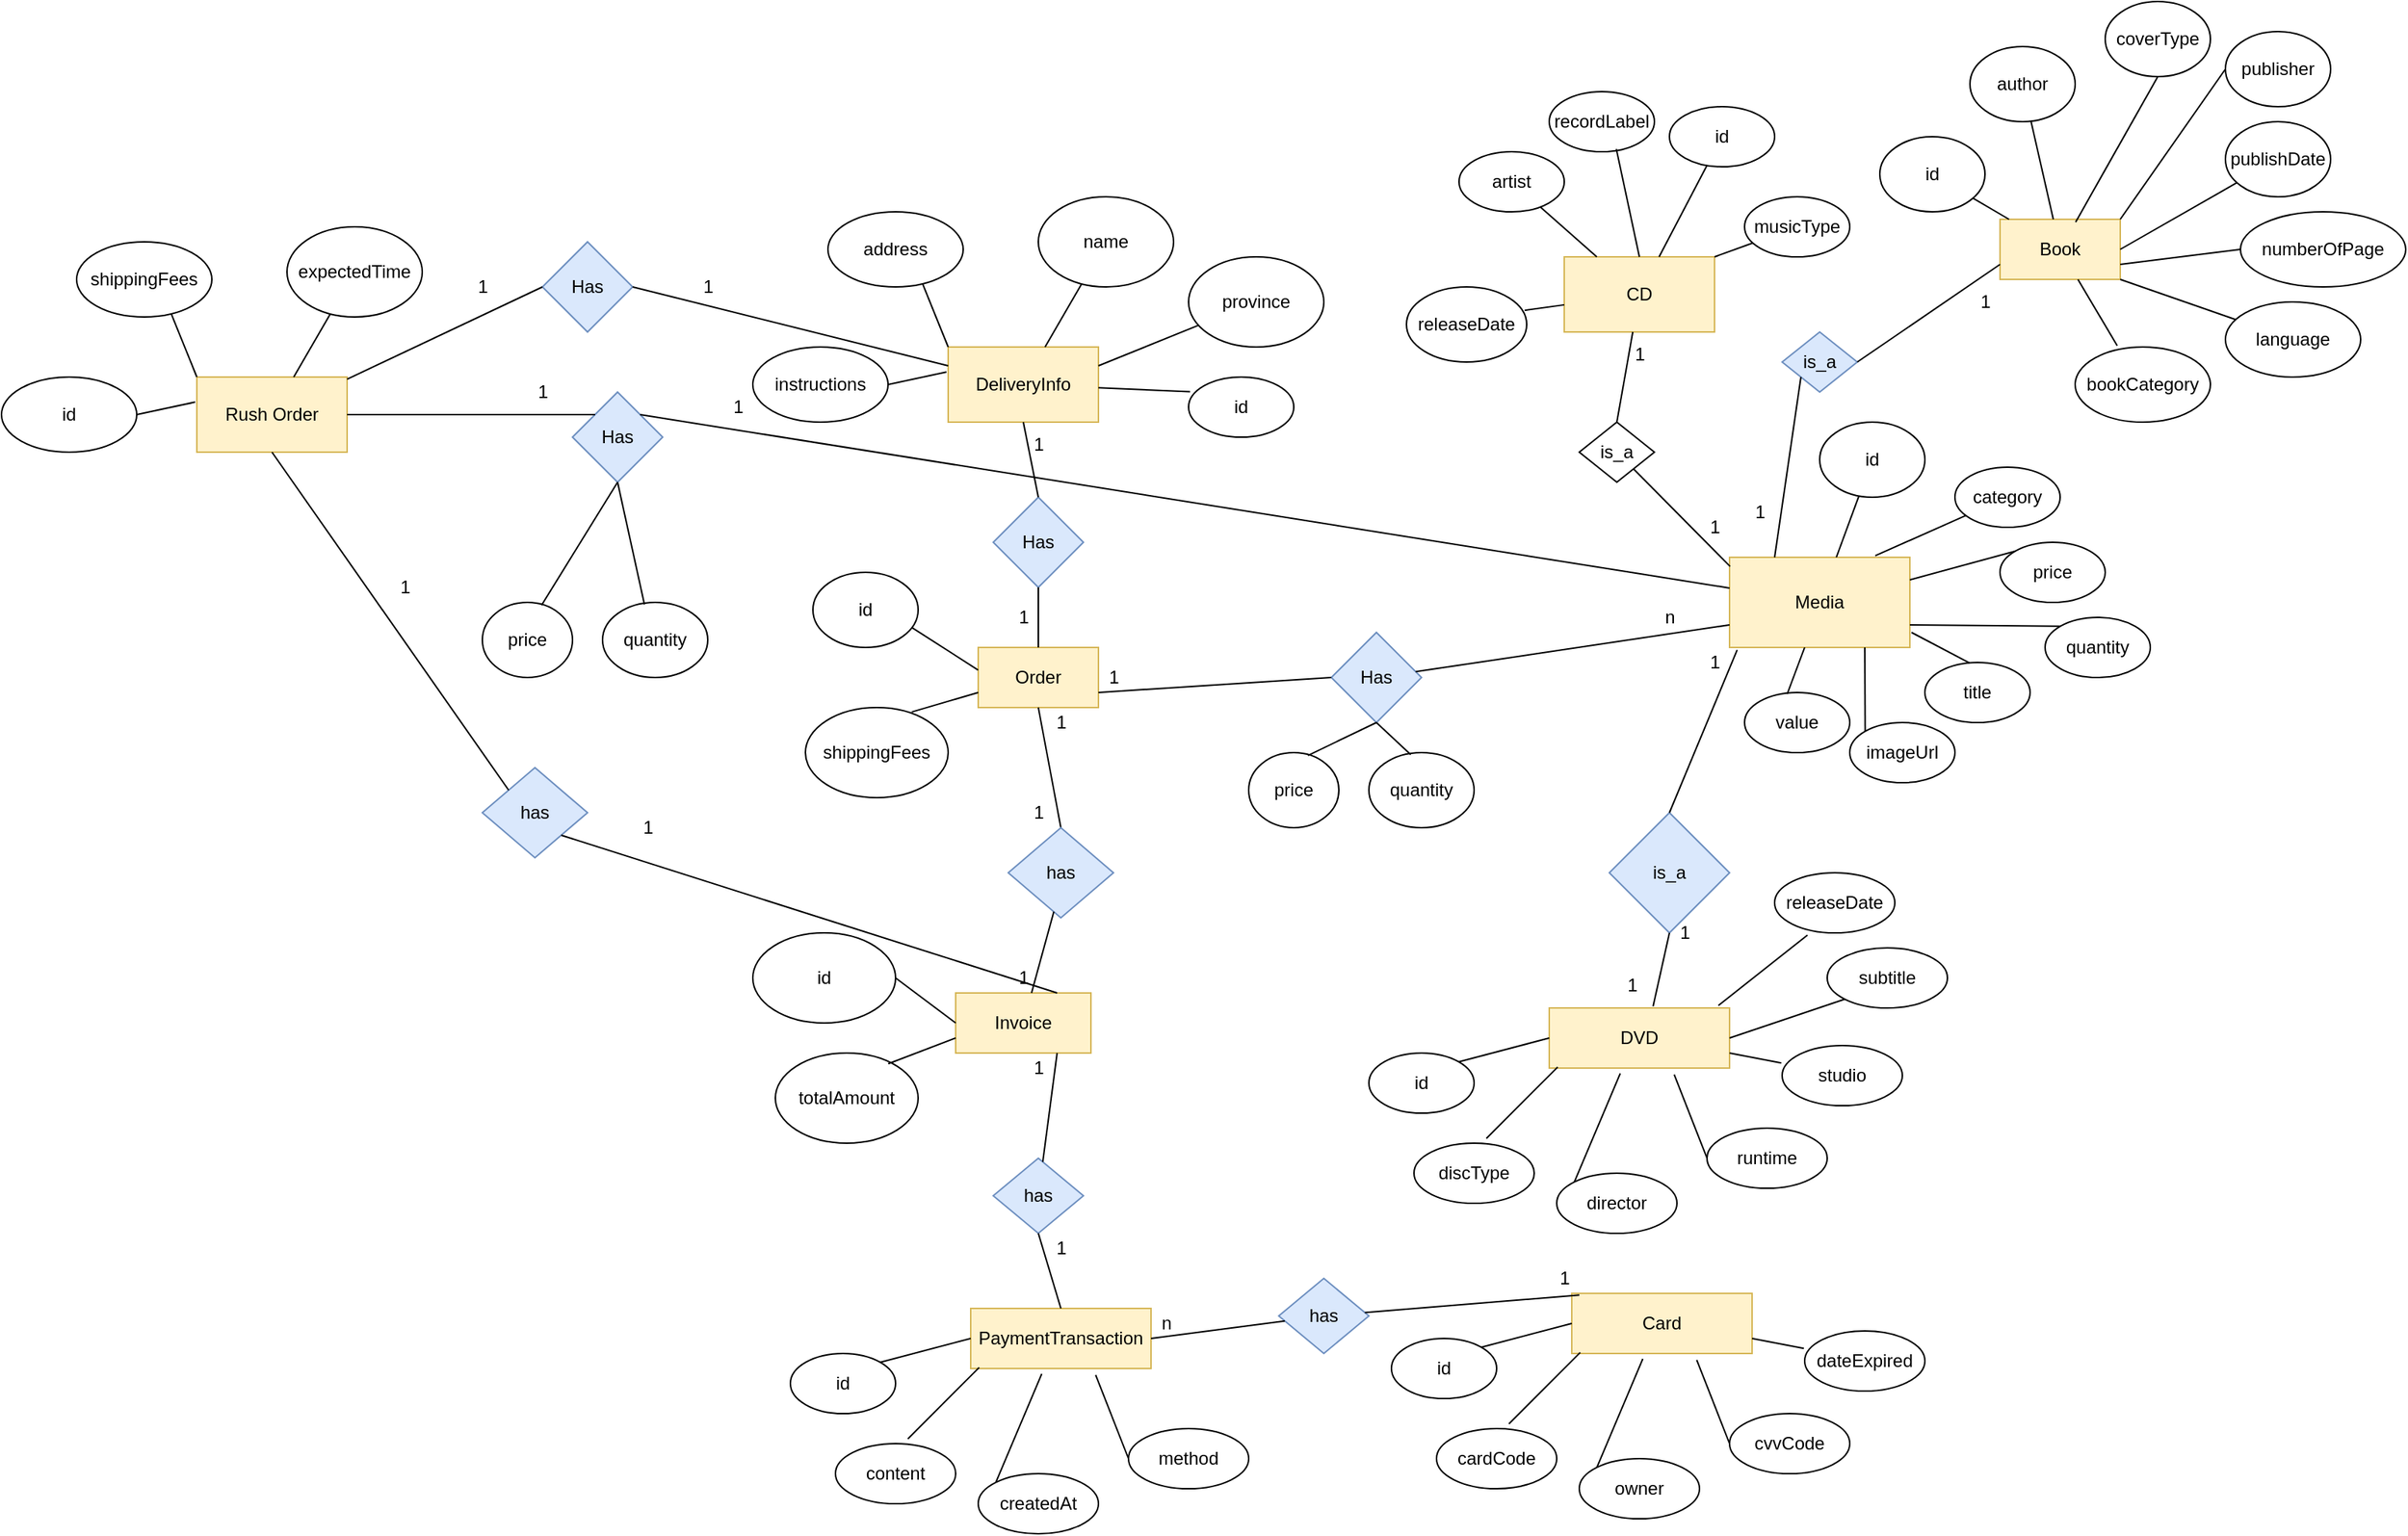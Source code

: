 <mxfile version="20.5.3" type="device"><diagram id="vFelaFm2CfOVbdg5B10v" name="Page-1"><mxGraphModel dx="1535" dy="2140" grid="1" gridSize="10" guides="1" tooltips="1" connect="1" arrows="1" fold="1" page="1" pageScale="1" pageWidth="850" pageHeight="1100" math="0" shadow="0"><root><mxCell id="0"/><mxCell id="1" parent="0"/><mxCell id="QAuCZkSWvV2YdHRd7CUD-1" value="DeliveryInfo" style="rounded=0;whiteSpace=wrap;html=1;fillColor=#fff2cc;strokeColor=#d6b656;" vertex="1" parent="1"><mxGeometry x="120" y="110" width="100" height="50" as="geometry"/></mxCell><mxCell id="QAuCZkSWvV2YdHRd7CUD-2" value="name" style="ellipse;whiteSpace=wrap;html=1;" vertex="1" parent="1"><mxGeometry x="180" y="10" width="90" height="60" as="geometry"/></mxCell><mxCell id="QAuCZkSWvV2YdHRd7CUD-5" value="address" style="ellipse;whiteSpace=wrap;html=1;" vertex="1" parent="1"><mxGeometry x="40" y="20" width="90" height="50" as="geometry"/></mxCell><mxCell id="QAuCZkSWvV2YdHRd7CUD-6" value="province" style="ellipse;whiteSpace=wrap;html=1;" vertex="1" parent="1"><mxGeometry x="280" y="50" width="90" height="60" as="geometry"/></mxCell><mxCell id="QAuCZkSWvV2YdHRd7CUD-7" value="id" style="ellipse;whiteSpace=wrap;html=1;" vertex="1" parent="1"><mxGeometry x="280" y="130" width="70" height="40" as="geometry"/></mxCell><mxCell id="QAuCZkSWvV2YdHRd7CUD-8" value="instructions" style="ellipse;whiteSpace=wrap;html=1;" vertex="1" parent="1"><mxGeometry x="-10" y="110" width="90" height="50" as="geometry"/></mxCell><mxCell id="QAuCZkSWvV2YdHRd7CUD-9" value="CD&lt;br&gt;" style="rounded=0;whiteSpace=wrap;html=1;fillColor=#fff2cc;strokeColor=#d6b656;" vertex="1" parent="1"><mxGeometry x="530" y="50" width="100" height="50" as="geometry"/></mxCell><mxCell id="QAuCZkSWvV2YdHRd7CUD-13" value="" style="endArrow=none;html=1;rounded=0;exitX=0.701;exitY=0.964;exitDx=0;exitDy=0;exitPerimeter=0;" edge="1" parent="1" source="QAuCZkSWvV2YdHRd7CUD-5"><mxGeometry width="50" height="50" relative="1" as="geometry"><mxPoint x="70" y="160" as="sourcePoint"/><mxPoint x="120" y="110" as="targetPoint"/></mxGeometry></mxCell><mxCell id="QAuCZkSWvV2YdHRd7CUD-14" value="" style="endArrow=none;html=1;rounded=0;exitX=1;exitY=0.5;exitDx=0;exitDy=0;entryX=-0.011;entryY=0.333;entryDx=0;entryDy=0;entryPerimeter=0;" edge="1" parent="1" source="QAuCZkSWvV2YdHRd7CUD-8" target="QAuCZkSWvV2YdHRd7CUD-1"><mxGeometry width="50" height="50" relative="1" as="geometry"><mxPoint x="113.09" y="78.2" as="sourcePoint"/><mxPoint x="130" y="120" as="targetPoint"/></mxGeometry></mxCell><mxCell id="QAuCZkSWvV2YdHRd7CUD-15" value="" style="endArrow=none;html=1;rounded=0;" edge="1" parent="1" source="QAuCZkSWvV2YdHRd7CUD-2" target="QAuCZkSWvV2YdHRd7CUD-1"><mxGeometry width="50" height="50" relative="1" as="geometry"><mxPoint x="123.09" y="88.2" as="sourcePoint"/><mxPoint x="140" y="130" as="targetPoint"/></mxGeometry></mxCell><mxCell id="QAuCZkSWvV2YdHRd7CUD-17" value="" style="endArrow=none;html=1;rounded=0;entryX=1;entryY=0.25;entryDx=0;entryDy=0;" edge="1" parent="1" source="QAuCZkSWvV2YdHRd7CUD-6" target="QAuCZkSWvV2YdHRd7CUD-1"><mxGeometry width="50" height="50" relative="1" as="geometry"><mxPoint x="218.797" y="77.988" as="sourcePoint"/><mxPoint x="230" y="120" as="targetPoint"/></mxGeometry></mxCell><mxCell id="QAuCZkSWvV2YdHRd7CUD-18" value="" style="endArrow=none;html=1;rounded=0;exitX=0.014;exitY=0.245;exitDx=0;exitDy=0;exitPerimeter=0;" edge="1" parent="1" source="QAuCZkSWvV2YdHRd7CUD-7" target="QAuCZkSWvV2YdHRd7CUD-1"><mxGeometry width="50" height="50" relative="1" as="geometry"><mxPoint x="296.464" y="105.492" as="sourcePoint"/><mxPoint x="230" y="132.5" as="targetPoint"/></mxGeometry></mxCell><mxCell id="QAuCZkSWvV2YdHRd7CUD-19" value="Has" style="rhombus;whiteSpace=wrap;html=1;fillColor=#dae8fc;strokeColor=#6c8ebf;" vertex="1" parent="1"><mxGeometry x="150" y="210" width="60" height="60" as="geometry"/></mxCell><mxCell id="QAuCZkSWvV2YdHRd7CUD-20" value="" style="endArrow=none;html=1;rounded=0;exitX=0.5;exitY=0;exitDx=0;exitDy=0;" edge="1" parent="1" source="QAuCZkSWvV2YdHRd7CUD-19"><mxGeometry width="50" height="50" relative="1" as="geometry"><mxPoint x="230.98" y="162.64" as="sourcePoint"/><mxPoint x="170" y="160.003" as="targetPoint"/></mxGeometry></mxCell><mxCell id="QAuCZkSWvV2YdHRd7CUD-23" value="Order" style="rounded=0;whiteSpace=wrap;html=1;fillColor=#fff2cc;strokeColor=#d6b656;" vertex="1" parent="1"><mxGeometry x="140" y="310" width="80" height="40" as="geometry"/></mxCell><mxCell id="QAuCZkSWvV2YdHRd7CUD-24" value="id" style="ellipse;whiteSpace=wrap;html=1;" vertex="1" parent="1"><mxGeometry x="30" y="260" width="70" height="50" as="geometry"/></mxCell><mxCell id="QAuCZkSWvV2YdHRd7CUD-25" value="shippingFees" style="ellipse;whiteSpace=wrap;html=1;" vertex="1" parent="1"><mxGeometry x="25" y="350" width="95" height="60" as="geometry"/></mxCell><mxCell id="QAuCZkSWvV2YdHRd7CUD-26" value="" style="endArrow=none;html=1;rounded=0;entryX=0.939;entryY=0.733;entryDx=0;entryDy=0;entryPerimeter=0;exitX=-0.001;exitY=0.376;exitDx=0;exitDy=0;exitPerimeter=0;" edge="1" parent="1" source="QAuCZkSWvV2YdHRd7CUD-23" target="QAuCZkSWvV2YdHRd7CUD-24"><mxGeometry width="50" height="50" relative="1" as="geometry"><mxPoint x="60" y="350" as="sourcePoint"/><mxPoint x="110" y="300" as="targetPoint"/></mxGeometry></mxCell><mxCell id="QAuCZkSWvV2YdHRd7CUD-27" value="" style="endArrow=none;html=1;rounded=0;entryX=0.745;entryY=0.049;entryDx=0;entryDy=0;entryPerimeter=0;exitX=0;exitY=0.75;exitDx=0;exitDy=0;" edge="1" parent="1" source="QAuCZkSWvV2YdHRd7CUD-23" target="QAuCZkSWvV2YdHRd7CUD-25"><mxGeometry width="50" height="50" relative="1" as="geometry"><mxPoint x="130" y="340" as="sourcePoint"/><mxPoint x="105.73" y="306.65" as="targetPoint"/></mxGeometry></mxCell><mxCell id="QAuCZkSWvV2YdHRd7CUD-28" value="" style="endArrow=none;html=1;rounded=0;entryX=0.5;entryY=1;entryDx=0;entryDy=0;" edge="1" parent="1" source="QAuCZkSWvV2YdHRd7CUD-23" target="QAuCZkSWvV2YdHRd7CUD-19"><mxGeometry width="50" height="50" relative="1" as="geometry"><mxPoint x="156.8" y="342.44" as="sourcePoint"/><mxPoint x="115.73" y="316.65" as="targetPoint"/></mxGeometry></mxCell><mxCell id="QAuCZkSWvV2YdHRd7CUD-29" value="Has" style="rhombus;whiteSpace=wrap;html=1;fillColor=#dae8fc;strokeColor=#6c8ebf;" vertex="1" parent="1"><mxGeometry x="375" y="300" width="60" height="60" as="geometry"/></mxCell><mxCell id="QAuCZkSWvV2YdHRd7CUD-30" value="" style="endArrow=none;html=1;rounded=0;exitX=1;exitY=0.75;exitDx=0;exitDy=0;entryX=0;entryY=0.5;entryDx=0;entryDy=0;" edge="1" parent="1" source="QAuCZkSWvV2YdHRd7CUD-23" target="QAuCZkSWvV2YdHRd7CUD-29"><mxGeometry width="50" height="50" relative="1" as="geometry"><mxPoint x="210" y="400" as="sourcePoint"/><mxPoint x="280" y="320" as="targetPoint"/></mxGeometry></mxCell><mxCell id="QAuCZkSWvV2YdHRd7CUD-31" value="price" style="ellipse;whiteSpace=wrap;html=1;" vertex="1" parent="1"><mxGeometry x="320" y="380" width="60" height="50" as="geometry"/></mxCell><mxCell id="QAuCZkSWvV2YdHRd7CUD-32" value="quantity" style="ellipse;whiteSpace=wrap;html=1;" vertex="1" parent="1"><mxGeometry x="400" y="380" width="70" height="50" as="geometry"/></mxCell><mxCell id="QAuCZkSWvV2YdHRd7CUD-33" value="" style="endArrow=none;html=1;rounded=0;exitX=0.657;exitY=0.038;exitDx=0;exitDy=0;entryX=0.5;entryY=1;entryDx=0;entryDy=0;exitPerimeter=0;" edge="1" parent="1" source="QAuCZkSWvV2YdHRd7CUD-31" target="QAuCZkSWvV2YdHRd7CUD-29"><mxGeometry width="50" height="50" relative="1" as="geometry"><mxPoint x="320" y="360" as="sourcePoint"/><mxPoint x="385" y="340" as="targetPoint"/></mxGeometry></mxCell><mxCell id="QAuCZkSWvV2YdHRd7CUD-34" value="" style="endArrow=none;html=1;rounded=0;exitX=0.398;exitY=0.027;exitDx=0;exitDy=0;entryX=0.5;entryY=1;entryDx=0;entryDy=0;exitPerimeter=0;" edge="1" parent="1" source="QAuCZkSWvV2YdHRd7CUD-32" target="QAuCZkSWvV2YdHRd7CUD-29"><mxGeometry width="50" height="50" relative="1" as="geometry"><mxPoint x="369.42" y="391.9" as="sourcePoint"/><mxPoint x="415" y="370" as="targetPoint"/></mxGeometry></mxCell><mxCell id="QAuCZkSWvV2YdHRd7CUD-35" value="releaseDate" style="ellipse;whiteSpace=wrap;html=1;" vertex="1" parent="1"><mxGeometry x="425" y="70" width="80" height="50" as="geometry"/></mxCell><mxCell id="QAuCZkSWvV2YdHRd7CUD-36" value="" style="endArrow=none;html=1;rounded=0;exitX=0.983;exitY=0.312;exitDx=0;exitDy=0;exitPerimeter=0;" edge="1" parent="1" source="QAuCZkSWvV2YdHRd7CUD-35" target="QAuCZkSWvV2YdHRd7CUD-9"><mxGeometry width="50" height="50" relative="1" as="geometry"><mxPoint x="410" y="90" as="sourcePoint"/><mxPoint x="460" y="40" as="targetPoint"/></mxGeometry></mxCell><mxCell id="QAuCZkSWvV2YdHRd7CUD-37" value="artist" style="ellipse;whiteSpace=wrap;html=1;" vertex="1" parent="1"><mxGeometry x="460" y="-20" width="70" height="40" as="geometry"/></mxCell><mxCell id="QAuCZkSWvV2YdHRd7CUD-38" value="" style="endArrow=none;html=1;rounded=0;" edge="1" parent="1" source="QAuCZkSWvV2YdHRd7CUD-9" target="QAuCZkSWvV2YdHRd7CUD-37"><mxGeometry width="50" height="50" relative="1" as="geometry"><mxPoint x="480" y="60" as="sourcePoint"/><mxPoint x="530" y="10" as="targetPoint"/></mxGeometry></mxCell><mxCell id="QAuCZkSWvV2YdHRd7CUD-39" value="recordLabel" style="ellipse;whiteSpace=wrap;html=1;" vertex="1" parent="1"><mxGeometry x="520" y="-60" width="70" height="40" as="geometry"/></mxCell><mxCell id="QAuCZkSWvV2YdHRd7CUD-40" value="id" style="ellipse;whiteSpace=wrap;html=1;" vertex="1" parent="1"><mxGeometry x="600" y="-50" width="70" height="40" as="geometry"/></mxCell><mxCell id="QAuCZkSWvV2YdHRd7CUD-41" value="musicType" style="ellipse;whiteSpace=wrap;html=1;" vertex="1" parent="1"><mxGeometry x="650" y="10" width="70" height="40" as="geometry"/></mxCell><mxCell id="QAuCZkSWvV2YdHRd7CUD-42" value="" style="endArrow=none;html=1;rounded=0;entryX=0.638;entryY=0.955;entryDx=0;entryDy=0;entryPerimeter=0;exitX=0.5;exitY=0;exitDx=0;exitDy=0;" edge="1" parent="1" source="QAuCZkSWvV2YdHRd7CUD-9" target="QAuCZkSWvV2YdHRd7CUD-39"><mxGeometry width="50" height="50" relative="1" as="geometry"><mxPoint x="560" y="60" as="sourcePoint"/><mxPoint x="610" y="10" as="targetPoint"/></mxGeometry></mxCell><mxCell id="QAuCZkSWvV2YdHRd7CUD-43" value="" style="endArrow=none;html=1;rounded=0;" edge="1" parent="1" source="QAuCZkSWvV2YdHRd7CUD-9" target="QAuCZkSWvV2YdHRd7CUD-40"><mxGeometry width="50" height="50" relative="1" as="geometry"><mxPoint x="590" y="60.0" as="sourcePoint"/><mxPoint x="574.66" y="-11.8" as="targetPoint"/></mxGeometry></mxCell><mxCell id="QAuCZkSWvV2YdHRd7CUD-44" value="" style="endArrow=none;html=1;rounded=0;exitX=1;exitY=0;exitDx=0;exitDy=0;" edge="1" parent="1" source="QAuCZkSWvV2YdHRd7CUD-9" target="QAuCZkSWvV2YdHRd7CUD-41"><mxGeometry width="50" height="50" relative="1" as="geometry"><mxPoint x="600" y="70.0" as="sourcePoint"/><mxPoint x="584.66" y="-1.8" as="targetPoint"/></mxGeometry></mxCell><mxCell id="QAuCZkSWvV2YdHRd7CUD-45" value="is_a" style="rhombus;whiteSpace=wrap;html=1;" vertex="1" parent="1"><mxGeometry x="540" y="160" width="50" height="40" as="geometry"/></mxCell><mxCell id="QAuCZkSWvV2YdHRd7CUD-46" value="" style="endArrow=none;html=1;rounded=0;exitX=0.5;exitY=0;exitDx=0;exitDy=0;" edge="1" parent="1" source="QAuCZkSWvV2YdHRd7CUD-45" target="QAuCZkSWvV2YdHRd7CUD-9"><mxGeometry width="50" height="50" relative="1" as="geometry"><mxPoint x="550" y="250" as="sourcePoint"/><mxPoint x="600" y="200" as="targetPoint"/></mxGeometry></mxCell><mxCell id="QAuCZkSWvV2YdHRd7CUD-47" value="Media" style="rounded=0;whiteSpace=wrap;html=1;fillColor=#fff2cc;strokeColor=#d6b656;" vertex="1" parent="1"><mxGeometry x="640" y="250" width="120" height="60" as="geometry"/></mxCell><mxCell id="QAuCZkSWvV2YdHRd7CUD-48" value="id" style="ellipse;whiteSpace=wrap;html=1;" vertex="1" parent="1"><mxGeometry x="700" y="160" width="70" height="50" as="geometry"/></mxCell><mxCell id="QAuCZkSWvV2YdHRd7CUD-49" value="category&lt;span style=&quot;color: rgba(0, 0, 0, 0); font-family: monospace; font-size: 0px; text-align: start;&quot;&gt;%3CmxGraphModel%3E%3Croot%3E%3CmxCell%20id%3D%220%22%2F%3E%3CmxCell%20id%3D%221%22%20parent%3D%220%22%2F%3E%3CmxCell%20id%3D%222%22%20value%3D%22id%22%20style%3D%22ellipse%3BwhiteSpace%3Dwrap%3Bhtml%3D1%3B%22%20vertex%3D%221%22%20parent%3D%221%22%3E%3CmxGeometry%20x%3D%22700%22%20y%3D%22160%22%20width%3D%2270%22%20height%3D%2250%22%20as%3D%22geometry%22%2F%3E%3C%2FmxCell%3E%3C%2Froot%3E%3C%2FmxGraphModel%3E&lt;/span&gt;" style="ellipse;whiteSpace=wrap;html=1;" vertex="1" parent="1"><mxGeometry x="790" y="190" width="70" height="40" as="geometry"/></mxCell><mxCell id="QAuCZkSWvV2YdHRd7CUD-50" value="price" style="ellipse;whiteSpace=wrap;html=1;" vertex="1" parent="1"><mxGeometry x="820" y="240" width="70" height="40" as="geometry"/></mxCell><mxCell id="QAuCZkSWvV2YdHRd7CUD-51" value="quantity&lt;span style=&quot;color: rgba(0, 0, 0, 0); font-family: monospace; font-size: 0px; text-align: start;&quot;&gt;%3CmxGraphModel%3E%3Croot%3E%3CmxCell%20id%3D%220%22%2F%3E%3CmxCell%20id%3D%221%22%20parent%3D%220%22%2F%3E%3CmxCell%20id%3D%222%22%20value%3D%22id%22%20style%3D%22ellipse%3BwhiteSpace%3Dwrap%3Bhtml%3D1%3B%22%20vertex%3D%221%22%20parent%3D%221%22%3E%3CmxGeometry%20x%3D%22700%22%20y%3D%22160%22%20width%3D%2270%22%20height%3D%2250%22%20as%3D%22geometry%22%2F%3E%3C%2FmxCell%3E%3C%2Froot%3E%3C%2FmxGraphModel%3E&lt;/span&gt;" style="ellipse;whiteSpace=wrap;html=1;" vertex="1" parent="1"><mxGeometry x="850" y="290" width="70" height="40" as="geometry"/></mxCell><mxCell id="QAuCZkSWvV2YdHRd7CUD-52" value="title&lt;span style=&quot;color: rgba(0, 0, 0, 0); font-family: monospace; font-size: 0px; text-align: start;&quot;&gt;%3CmxGraphModel%3E%3Croot%3E%3CmxCell%20id%3D%220%22%2F%3E%3CmxCell%20id%3D%221%22%20parent%3D%220%22%2F%3E%3CmxCell%20id%3D%222%22%20value%3D%22id%22%20style%3D%22ellipse%3BwhiteSpace%3Dwrap%3Bhtml%3D1%3B%22%20vertex%3D%221%22%20parent%3D%221%22%3E%3CmxGeometry%20x%3D%22700%22%20y%3D%22160%22%20width%3D%2270%22%20height%3D%2250%22%20as%3D%22geometry%22%2F%3E%3C%2FmxCell%3E%3C%2Froot%3E%3C%2FmxGraphModel%3E&lt;/span&gt;" style="ellipse;whiteSpace=wrap;html=1;" vertex="1" parent="1"><mxGeometry x="770" y="320" width="70" height="40" as="geometry"/></mxCell><mxCell id="QAuCZkSWvV2YdHRd7CUD-53" value="imageUrl" style="ellipse;whiteSpace=wrap;html=1;" vertex="1" parent="1"><mxGeometry x="720" y="360" width="70" height="40" as="geometry"/></mxCell><mxCell id="QAuCZkSWvV2YdHRd7CUD-54" value="value" style="ellipse;whiteSpace=wrap;html=1;" vertex="1" parent="1"><mxGeometry x="650" y="340" width="70" height="40" as="geometry"/></mxCell><mxCell id="QAuCZkSWvV2YdHRd7CUD-56" value="is_a" style="rhombus;whiteSpace=wrap;html=1;fillColor=#dae8fc;strokeColor=#6c8ebf;" vertex="1" parent="1"><mxGeometry x="560" y="420" width="80" height="80" as="geometry"/></mxCell><mxCell id="QAuCZkSWvV2YdHRd7CUD-57" value="" style="endArrow=none;html=1;rounded=0;" edge="1" parent="1" source="QAuCZkSWvV2YdHRd7CUD-47" target="QAuCZkSWvV2YdHRd7CUD-48"><mxGeometry width="50" height="50" relative="1" as="geometry"><mxPoint x="740" y="360" as="sourcePoint"/><mxPoint x="790" y="310" as="targetPoint"/></mxGeometry></mxCell><mxCell id="QAuCZkSWvV2YdHRd7CUD-58" value="" style="endArrow=none;html=1;rounded=0;exitX=0.808;exitY=-0.017;exitDx=0;exitDy=0;exitPerimeter=0;" edge="1" parent="1" source="QAuCZkSWvV2YdHRd7CUD-47" target="QAuCZkSWvV2YdHRd7CUD-49"><mxGeometry width="50" height="50" relative="1" as="geometry"><mxPoint x="721.075" y="260" as="sourcePoint"/><mxPoint x="736.143" y="219.186" as="targetPoint"/></mxGeometry></mxCell><mxCell id="QAuCZkSWvV2YdHRd7CUD-61" value="" style="endArrow=none;html=1;rounded=0;entryX=0;entryY=0;entryDx=0;entryDy=0;exitX=1;exitY=0.25;exitDx=0;exitDy=0;" edge="1" parent="1" source="QAuCZkSWvV2YdHRd7CUD-47" target="QAuCZkSWvV2YdHRd7CUD-50"><mxGeometry width="50" height="50" relative="1" as="geometry"><mxPoint x="731.075" y="270" as="sourcePoint"/><mxPoint x="746.143" y="229.186" as="targetPoint"/></mxGeometry></mxCell><mxCell id="QAuCZkSWvV2YdHRd7CUD-62" value="" style="endArrow=none;html=1;rounded=0;entryX=0;entryY=0;entryDx=0;entryDy=0;exitX=1;exitY=0.75;exitDx=0;exitDy=0;" edge="1" parent="1" source="QAuCZkSWvV2YdHRd7CUD-47" target="QAuCZkSWvV2YdHRd7CUD-51"><mxGeometry width="50" height="50" relative="1" as="geometry"><mxPoint x="741.075" y="280" as="sourcePoint"/><mxPoint x="756.143" y="239.186" as="targetPoint"/></mxGeometry></mxCell><mxCell id="QAuCZkSWvV2YdHRd7CUD-65" value="" style="endArrow=none;html=1;rounded=0;entryX=0.424;entryY=0.008;entryDx=0;entryDy=0;entryPerimeter=0;" edge="1" parent="1" target="QAuCZkSWvV2YdHRd7CUD-52"><mxGeometry width="50" height="50" relative="1" as="geometry"><mxPoint x="761.075" y="300" as="sourcePoint"/><mxPoint x="776.143" y="259.186" as="targetPoint"/></mxGeometry></mxCell><mxCell id="QAuCZkSWvV2YdHRd7CUD-66" value="" style="endArrow=none;html=1;rounded=0;entryX=0;entryY=0;entryDx=0;entryDy=0;exitX=0.75;exitY=1;exitDx=0;exitDy=0;" edge="1" parent="1" source="QAuCZkSWvV2YdHRd7CUD-47" target="QAuCZkSWvV2YdHRd7CUD-53"><mxGeometry width="50" height="50" relative="1" as="geometry"><mxPoint x="771.075" y="310" as="sourcePoint"/><mxPoint x="786.143" y="269.186" as="targetPoint"/></mxGeometry></mxCell><mxCell id="QAuCZkSWvV2YdHRd7CUD-67" value="" style="endArrow=none;html=1;rounded=0;exitX=0.405;exitY=0.025;exitDx=0;exitDy=0;exitPerimeter=0;" edge="1" parent="1" source="QAuCZkSWvV2YdHRd7CUD-54"><mxGeometry width="50" height="50" relative="1" as="geometry"><mxPoint x="680" y="330" as="sourcePoint"/><mxPoint x="690" y="310" as="targetPoint"/></mxGeometry></mxCell><mxCell id="QAuCZkSWvV2YdHRd7CUD-68" value="" style="endArrow=none;html=1;rounded=0;exitX=0.5;exitY=0;exitDx=0;exitDy=0;entryX=0.042;entryY=1.028;entryDx=0;entryDy=0;entryPerimeter=0;" edge="1" parent="1" source="QAuCZkSWvV2YdHRd7CUD-56" target="QAuCZkSWvV2YdHRd7CUD-47"><mxGeometry width="50" height="50" relative="1" as="geometry"><mxPoint x="640" y="430" as="sourcePoint"/><mxPoint x="690" y="380" as="targetPoint"/></mxGeometry></mxCell><mxCell id="QAuCZkSWvV2YdHRd7CUD-69" value="Book" style="rounded=0;whiteSpace=wrap;html=1;fillColor=#fff2cc;strokeColor=#d6b656;" vertex="1" parent="1"><mxGeometry x="820" y="25" width="80" height="40" as="geometry"/></mxCell><mxCell id="QAuCZkSWvV2YdHRd7CUD-70" value="id" style="ellipse;whiteSpace=wrap;html=1;" vertex="1" parent="1"><mxGeometry x="740" y="-30" width="70" height="50" as="geometry"/></mxCell><mxCell id="QAuCZkSWvV2YdHRd7CUD-71" value="" style="endArrow=none;html=1;rounded=0;" edge="1" parent="1" source="QAuCZkSWvV2YdHRd7CUD-69" target="QAuCZkSWvV2YdHRd7CUD-70"><mxGeometry width="50" height="50" relative="1" as="geometry"><mxPoint x="840" y="70" as="sourcePoint"/><mxPoint x="890" y="20" as="targetPoint"/></mxGeometry></mxCell><mxCell id="QAuCZkSWvV2YdHRd7CUD-72" value="author" style="ellipse;whiteSpace=wrap;html=1;" vertex="1" parent="1"><mxGeometry x="800" y="-90" width="70" height="50" as="geometry"/></mxCell><mxCell id="QAuCZkSWvV2YdHRd7CUD-74" value="coverType" style="ellipse;whiteSpace=wrap;html=1;" vertex="1" parent="1"><mxGeometry x="890" y="-120" width="70" height="50" as="geometry"/></mxCell><mxCell id="QAuCZkSWvV2YdHRd7CUD-75" value="publisher" style="ellipse;whiteSpace=wrap;html=1;" vertex="1" parent="1"><mxGeometry x="970" y="-100" width="70" height="50" as="geometry"/></mxCell><mxCell id="QAuCZkSWvV2YdHRd7CUD-76" value="publishDate" style="ellipse;whiteSpace=wrap;html=1;" vertex="1" parent="1"><mxGeometry x="970" y="-40" width="70" height="50" as="geometry"/></mxCell><mxCell id="QAuCZkSWvV2YdHRd7CUD-77" value="numberOfPage" style="ellipse;whiteSpace=wrap;html=1;" vertex="1" parent="1"><mxGeometry x="980" y="20" width="110" height="50" as="geometry"/></mxCell><mxCell id="QAuCZkSWvV2YdHRd7CUD-78" value="language" style="ellipse;whiteSpace=wrap;html=1;" vertex="1" parent="1"><mxGeometry x="970" y="80" width="90" height="50" as="geometry"/></mxCell><mxCell id="QAuCZkSWvV2YdHRd7CUD-79" value="bookCategory" style="ellipse;whiteSpace=wrap;html=1;" vertex="1" parent="1"><mxGeometry x="870" y="110" width="90" height="50" as="geometry"/></mxCell><mxCell id="QAuCZkSWvV2YdHRd7CUD-80" value="" style="endArrow=none;html=1;rounded=0;" edge="1" parent="1" source="QAuCZkSWvV2YdHRd7CUD-69" target="QAuCZkSWvV2YdHRd7CUD-72"><mxGeometry width="50" height="50" relative="1" as="geometry"><mxPoint x="900" y="70" as="sourcePoint"/><mxPoint x="950" y="20" as="targetPoint"/></mxGeometry></mxCell><mxCell id="QAuCZkSWvV2YdHRd7CUD-81" value="" style="endArrow=none;html=1;rounded=0;entryX=0.5;entryY=1;entryDx=0;entryDy=0;exitX=0.629;exitY=0.046;exitDx=0;exitDy=0;exitPerimeter=0;" edge="1" parent="1" source="QAuCZkSWvV2YdHRd7CUD-69" target="QAuCZkSWvV2YdHRd7CUD-74"><mxGeometry width="50" height="50" relative="1" as="geometry"><mxPoint x="870" y="20" as="sourcePoint"/><mxPoint x="850.524" y="-30.313" as="targetPoint"/></mxGeometry></mxCell><mxCell id="QAuCZkSWvV2YdHRd7CUD-83" value="" style="endArrow=none;html=1;rounded=0;entryX=0;entryY=0.5;entryDx=0;entryDy=0;exitX=1;exitY=0;exitDx=0;exitDy=0;" edge="1" parent="1" source="QAuCZkSWvV2YdHRd7CUD-69" target="QAuCZkSWvV2YdHRd7CUD-75"><mxGeometry width="50" height="50" relative="1" as="geometry"><mxPoint x="875.434" y="45" as="sourcePoint"/><mxPoint x="860.524" y="-20.313" as="targetPoint"/></mxGeometry></mxCell><mxCell id="QAuCZkSWvV2YdHRd7CUD-84" value="" style="endArrow=none;html=1;rounded=0;exitX=1;exitY=0.5;exitDx=0;exitDy=0;" edge="1" parent="1" source="QAuCZkSWvV2YdHRd7CUD-69" target="QAuCZkSWvV2YdHRd7CUD-76"><mxGeometry width="50" height="50" relative="1" as="geometry"><mxPoint x="885.434" y="55" as="sourcePoint"/><mxPoint x="870.524" y="-10.313" as="targetPoint"/></mxGeometry></mxCell><mxCell id="QAuCZkSWvV2YdHRd7CUD-85" value="" style="endArrow=none;html=1;rounded=0;entryX=0;entryY=0.5;entryDx=0;entryDy=0;exitX=1;exitY=0.75;exitDx=0;exitDy=0;" edge="1" parent="1" source="QAuCZkSWvV2YdHRd7CUD-69" target="QAuCZkSWvV2YdHRd7CUD-77"><mxGeometry width="50" height="50" relative="1" as="geometry"><mxPoint x="910" y="60" as="sourcePoint"/><mxPoint x="880.524" y="-0.313" as="targetPoint"/></mxGeometry></mxCell><mxCell id="QAuCZkSWvV2YdHRd7CUD-86" value="" style="endArrow=none;html=1;rounded=0;exitX=1;exitY=1;exitDx=0;exitDy=0;" edge="1" parent="1" source="QAuCZkSWvV2YdHRd7CUD-69" target="QAuCZkSWvV2YdHRd7CUD-78"><mxGeometry width="50" height="50" relative="1" as="geometry"><mxPoint x="905.434" y="75" as="sourcePoint"/><mxPoint x="890.524" y="9.687" as="targetPoint"/></mxGeometry></mxCell><mxCell id="QAuCZkSWvV2YdHRd7CUD-87" value="" style="endArrow=none;html=1;rounded=0;exitX=0.311;exitY=-0.017;exitDx=0;exitDy=0;exitPerimeter=0;" edge="1" parent="1" source="QAuCZkSWvV2YdHRd7CUD-79" target="QAuCZkSWvV2YdHRd7CUD-69"><mxGeometry width="50" height="50" relative="1" as="geometry"><mxPoint x="915.434" y="85" as="sourcePoint"/><mxPoint x="900.524" y="19.687" as="targetPoint"/></mxGeometry></mxCell><mxCell id="QAuCZkSWvV2YdHRd7CUD-88" value="is_a" style="rhombus;whiteSpace=wrap;html=1;fillColor=#dae8fc;strokeColor=#6c8ebf;" vertex="1" parent="1"><mxGeometry x="675" y="100" width="50" height="40" as="geometry"/></mxCell><mxCell id="QAuCZkSWvV2YdHRd7CUD-89" value="" style="endArrow=none;html=1;rounded=0;entryX=0;entryY=0.75;entryDx=0;entryDy=0;exitX=1;exitY=0.5;exitDx=0;exitDy=0;" edge="1" parent="1" source="QAuCZkSWvV2YdHRd7CUD-88" target="QAuCZkSWvV2YdHRd7CUD-69"><mxGeometry width="50" height="50" relative="1" as="geometry"><mxPoint x="670" y="180" as="sourcePoint"/><mxPoint x="720" y="130" as="targetPoint"/></mxGeometry></mxCell><mxCell id="QAuCZkSWvV2YdHRd7CUD-91" value="" style="endArrow=none;html=1;rounded=0;entryX=0;entryY=1;entryDx=0;entryDy=0;exitX=0.25;exitY=0;exitDx=0;exitDy=0;" edge="1" parent="1" source="QAuCZkSWvV2YdHRd7CUD-47" target="QAuCZkSWvV2YdHRd7CUD-88"><mxGeometry width="50" height="50" relative="1" as="geometry"><mxPoint x="670" y="180" as="sourcePoint"/><mxPoint x="720" y="130" as="targetPoint"/></mxGeometry></mxCell><mxCell id="QAuCZkSWvV2YdHRd7CUD-92" value="" style="endArrow=none;html=1;rounded=0;exitX=0;exitY=0.75;exitDx=0;exitDy=0;" edge="1" parent="1" source="QAuCZkSWvV2YdHRd7CUD-47" target="QAuCZkSWvV2YdHRd7CUD-29"><mxGeometry width="50" height="50" relative="1" as="geometry"><mxPoint x="680" y="260" as="sourcePoint"/><mxPoint x="697.5" y="140" as="targetPoint"/></mxGeometry></mxCell><mxCell id="QAuCZkSWvV2YdHRd7CUD-93" value="" style="endArrow=none;html=1;rounded=0;exitX=0.003;exitY=0.101;exitDx=0;exitDy=0;exitPerimeter=0;" edge="1" parent="1" source="QAuCZkSWvV2YdHRd7CUD-47" target="QAuCZkSWvV2YdHRd7CUD-45"><mxGeometry width="50" height="50" relative="1" as="geometry"><mxPoint x="680.0" y="260.0" as="sourcePoint"/><mxPoint x="697.5" y="140.0" as="targetPoint"/></mxGeometry></mxCell><mxCell id="QAuCZkSWvV2YdHRd7CUD-94" value="" style="endArrow=none;html=1;rounded=0;entryX=0.5;entryY=1;entryDx=0;entryDy=0;exitX=0.5;exitY=0;exitDx=0;exitDy=0;" edge="1" parent="1" source="QAuCZkSWvV2YdHRd7CUD-96" target="QAuCZkSWvV2YdHRd7CUD-23"><mxGeometry width="50" height="50" relative="1" as="geometry"><mxPoint x="200" y="460" as="sourcePoint"/><mxPoint x="540" y="780" as="targetPoint"/></mxGeometry></mxCell><mxCell id="QAuCZkSWvV2YdHRd7CUD-95" value="" style="endArrow=none;html=1;rounded=0;entryX=0.5;entryY=1;entryDx=0;entryDy=0;exitX=0.576;exitY=-0.027;exitDx=0;exitDy=0;exitPerimeter=0;" edge="1" parent="1" source="QAuCZkSWvV2YdHRd7CUD-131" target="QAuCZkSWvV2YdHRd7CUD-56"><mxGeometry width="50" height="50" relative="1" as="geometry"><mxPoint x="570" y="570" as="sourcePoint"/><mxPoint x="610" y="520" as="targetPoint"/></mxGeometry></mxCell><mxCell id="QAuCZkSWvV2YdHRd7CUD-96" value="has" style="rhombus;whiteSpace=wrap;html=1;fillColor=#dae8fc;strokeColor=#6c8ebf;" vertex="1" parent="1"><mxGeometry x="160" y="430" width="70" height="60" as="geometry"/></mxCell><mxCell id="QAuCZkSWvV2YdHRd7CUD-97" value="Invoice" style="rounded=0;whiteSpace=wrap;html=1;fillColor=#fff2cc;strokeColor=#d6b656;" vertex="1" parent="1"><mxGeometry x="125" y="540" width="90" height="40" as="geometry"/></mxCell><mxCell id="QAuCZkSWvV2YdHRd7CUD-98" value="id" style="ellipse;whiteSpace=wrap;html=1;" vertex="1" parent="1"><mxGeometry x="-10" y="500" width="95" height="60" as="geometry"/></mxCell><mxCell id="QAuCZkSWvV2YdHRd7CUD-99" value="totalAmount" style="ellipse;whiteSpace=wrap;html=1;" vertex="1" parent="1"><mxGeometry x="5" y="580" width="95" height="60" as="geometry"/></mxCell><mxCell id="QAuCZkSWvV2YdHRd7CUD-100" value="" style="endArrow=none;html=1;rounded=0;entryX=1;entryY=0.5;entryDx=0;entryDy=0;exitX=0;exitY=0.5;exitDx=0;exitDy=0;" edge="1" parent="1" source="QAuCZkSWvV2YdHRd7CUD-97" target="QAuCZkSWvV2YdHRd7CUD-98"><mxGeometry width="50" height="50" relative="1" as="geometry"><mxPoint x="45" y="580" as="sourcePoint"/><mxPoint x="95" y="530" as="targetPoint"/></mxGeometry></mxCell><mxCell id="QAuCZkSWvV2YdHRd7CUD-101" value="" style="endArrow=none;html=1;rounded=0;entryX=0.791;entryY=0.119;entryDx=0;entryDy=0;entryPerimeter=0;" edge="1" parent="1" target="QAuCZkSWvV2YdHRd7CUD-99"><mxGeometry width="50" height="50" relative="1" as="geometry"><mxPoint x="125" y="570" as="sourcePoint"/><mxPoint x="75" y="590" as="targetPoint"/></mxGeometry></mxCell><mxCell id="QAuCZkSWvV2YdHRd7CUD-102" value="" style="endArrow=none;html=1;rounded=0;entryX=0.433;entryY=0.931;entryDx=0;entryDy=0;entryPerimeter=0;" edge="1" parent="1" source="QAuCZkSWvV2YdHRd7CUD-97" target="QAuCZkSWvV2YdHRd7CUD-96"><mxGeometry width="50" height="50" relative="1" as="geometry"><mxPoint x="280" y="640" as="sourcePoint"/><mxPoint x="330" y="590" as="targetPoint"/></mxGeometry></mxCell><mxCell id="QAuCZkSWvV2YdHRd7CUD-103" value="has" style="rhombus;whiteSpace=wrap;html=1;fillColor=#dae8fc;strokeColor=#6c8ebf;" vertex="1" parent="1"><mxGeometry x="150" y="650" width="60" height="50" as="geometry"/></mxCell><mxCell id="QAuCZkSWvV2YdHRd7CUD-104" value="" style="endArrow=none;html=1;rounded=0;entryX=0.75;entryY=1;entryDx=0;entryDy=0;" edge="1" parent="1" source="QAuCZkSWvV2YdHRd7CUD-103" target="QAuCZkSWvV2YdHRd7CUD-97"><mxGeometry width="50" height="50" relative="1" as="geometry"><mxPoint x="280" y="640" as="sourcePoint"/><mxPoint x="330" y="590" as="targetPoint"/></mxGeometry></mxCell><mxCell id="QAuCZkSWvV2YdHRd7CUD-105" value="PaymentTransaction" style="rounded=0;whiteSpace=wrap;html=1;fillColor=#fff2cc;strokeColor=#d6b656;" vertex="1" parent="1"><mxGeometry x="135" y="750" width="120" height="40" as="geometry"/></mxCell><mxCell id="QAuCZkSWvV2YdHRd7CUD-106" value="id" style="ellipse;whiteSpace=wrap;html=1;" vertex="1" parent="1"><mxGeometry x="15" y="780" width="70" height="40" as="geometry"/></mxCell><mxCell id="QAuCZkSWvV2YdHRd7CUD-107" value="content" style="ellipse;whiteSpace=wrap;html=1;" vertex="1" parent="1"><mxGeometry x="45" y="840" width="80" height="40" as="geometry"/></mxCell><mxCell id="QAuCZkSWvV2YdHRd7CUD-108" value="createdAt" style="ellipse;whiteSpace=wrap;html=1;" vertex="1" parent="1"><mxGeometry x="140" y="860" width="80" height="40" as="geometry"/></mxCell><mxCell id="QAuCZkSWvV2YdHRd7CUD-109" value="method" style="ellipse;whiteSpace=wrap;html=1;" vertex="1" parent="1"><mxGeometry x="240" y="830" width="80" height="40" as="geometry"/></mxCell><mxCell id="QAuCZkSWvV2YdHRd7CUD-110" value="" style="endArrow=none;html=1;rounded=0;exitX=1;exitY=0;exitDx=0;exitDy=0;entryX=0;entryY=0.5;entryDx=0;entryDy=0;" edge="1" parent="1" source="QAuCZkSWvV2YdHRd7CUD-106" target="QAuCZkSWvV2YdHRd7CUD-105"><mxGeometry width="50" height="50" relative="1" as="geometry"><mxPoint x="150" y="770" as="sourcePoint"/><mxPoint x="200" y="720" as="targetPoint"/></mxGeometry></mxCell><mxCell id="QAuCZkSWvV2YdHRd7CUD-111" value="" style="endArrow=none;html=1;rounded=0;exitX=0.602;exitY=-0.079;exitDx=0;exitDy=0;entryX=0.047;entryY=0.983;entryDx=0;entryDy=0;entryPerimeter=0;exitPerimeter=0;" edge="1" parent="1" source="QAuCZkSWvV2YdHRd7CUD-107" target="QAuCZkSWvV2YdHRd7CUD-105"><mxGeometry width="50" height="50" relative="1" as="geometry"><mxPoint x="84.749" y="795.858" as="sourcePoint"/><mxPoint x="140" y="780" as="targetPoint"/></mxGeometry></mxCell><mxCell id="QAuCZkSWvV2YdHRd7CUD-112" value="" style="endArrow=none;html=1;rounded=0;exitX=0;exitY=0;exitDx=0;exitDy=0;entryX=0.394;entryY=1.088;entryDx=0;entryDy=0;entryPerimeter=0;" edge="1" parent="1" source="QAuCZkSWvV2YdHRd7CUD-108" target="QAuCZkSWvV2YdHRd7CUD-105"><mxGeometry width="50" height="50" relative="1" as="geometry"><mxPoint x="108.16" y="846.84" as="sourcePoint"/><mxPoint x="145.64" y="799.32" as="targetPoint"/></mxGeometry></mxCell><mxCell id="QAuCZkSWvV2YdHRd7CUD-113" value="" style="endArrow=none;html=1;rounded=0;exitX=0;exitY=0.5;exitDx=0;exitDy=0;entryX=0.693;entryY=1.108;entryDx=0;entryDy=0;entryPerimeter=0;" edge="1" parent="1" source="QAuCZkSWvV2YdHRd7CUD-109" target="QAuCZkSWvV2YdHRd7CUD-105"><mxGeometry width="50" height="50" relative="1" as="geometry"><mxPoint x="176.716" y="865.858" as="sourcePoint"/><mxPoint x="187.28" y="803.52" as="targetPoint"/></mxGeometry></mxCell><mxCell id="QAuCZkSWvV2YdHRd7CUD-114" value="" style="endArrow=none;html=1;rounded=0;exitX=0.5;exitY=0;exitDx=0;exitDy=0;entryX=0.5;entryY=1;entryDx=0;entryDy=0;" edge="1" parent="1" source="QAuCZkSWvV2YdHRd7CUD-105" target="QAuCZkSWvV2YdHRd7CUD-103"><mxGeometry width="50" height="50" relative="1" as="geometry"><mxPoint x="186.716" y="875.858" as="sourcePoint"/><mxPoint x="197.28" y="813.52" as="targetPoint"/></mxGeometry></mxCell><mxCell id="QAuCZkSWvV2YdHRd7CUD-115" value="has" style="rhombus;whiteSpace=wrap;html=1;fillColor=#dae8fc;strokeColor=#6c8ebf;" vertex="1" parent="1"><mxGeometry x="340" y="730" width="60" height="50" as="geometry"/></mxCell><mxCell id="QAuCZkSWvV2YdHRd7CUD-116" value="" style="endArrow=none;html=1;rounded=0;exitX=1;exitY=0.5;exitDx=0;exitDy=0;" edge="1" parent="1" source="QAuCZkSWvV2YdHRd7CUD-105" target="QAuCZkSWvV2YdHRd7CUD-115"><mxGeometry width="50" height="50" relative="1" as="geometry"><mxPoint x="270" y="770" as="sourcePoint"/><mxPoint x="320" y="720" as="targetPoint"/></mxGeometry></mxCell><mxCell id="QAuCZkSWvV2YdHRd7CUD-117" value="Card" style="rounded=0;whiteSpace=wrap;html=1;fillColor=#fff2cc;strokeColor=#d6b656;" vertex="1" parent="1"><mxGeometry x="535" y="740" width="120" height="40" as="geometry"/></mxCell><mxCell id="QAuCZkSWvV2YdHRd7CUD-118" value="id" style="ellipse;whiteSpace=wrap;html=1;" vertex="1" parent="1"><mxGeometry x="415" y="770" width="70" height="40" as="geometry"/></mxCell><mxCell id="QAuCZkSWvV2YdHRd7CUD-119" value="cardCode" style="ellipse;whiteSpace=wrap;html=1;" vertex="1" parent="1"><mxGeometry x="445" y="830" width="80" height="40" as="geometry"/></mxCell><mxCell id="QAuCZkSWvV2YdHRd7CUD-120" value="owner" style="ellipse;whiteSpace=wrap;html=1;" vertex="1" parent="1"><mxGeometry x="540" y="850" width="80" height="40" as="geometry"/></mxCell><mxCell id="QAuCZkSWvV2YdHRd7CUD-121" value="cvvCode" style="ellipse;whiteSpace=wrap;html=1;" vertex="1" parent="1"><mxGeometry x="640" y="820" width="80" height="40" as="geometry"/></mxCell><mxCell id="QAuCZkSWvV2YdHRd7CUD-122" value="" style="endArrow=none;html=1;rounded=0;exitX=1;exitY=0;exitDx=0;exitDy=0;entryX=0;entryY=0.5;entryDx=0;entryDy=0;" edge="1" parent="1" source="QAuCZkSWvV2YdHRd7CUD-118" target="QAuCZkSWvV2YdHRd7CUD-117"><mxGeometry width="50" height="50" relative="1" as="geometry"><mxPoint x="550" y="760" as="sourcePoint"/><mxPoint x="600" y="710" as="targetPoint"/></mxGeometry></mxCell><mxCell id="QAuCZkSWvV2YdHRd7CUD-123" value="" style="endArrow=none;html=1;rounded=0;exitX=0.602;exitY=-0.079;exitDx=0;exitDy=0;entryX=0.047;entryY=0.983;entryDx=0;entryDy=0;entryPerimeter=0;exitPerimeter=0;" edge="1" parent="1" source="QAuCZkSWvV2YdHRd7CUD-119" target="QAuCZkSWvV2YdHRd7CUD-117"><mxGeometry width="50" height="50" relative="1" as="geometry"><mxPoint x="484.749" y="785.858" as="sourcePoint"/><mxPoint x="540" y="770" as="targetPoint"/></mxGeometry></mxCell><mxCell id="QAuCZkSWvV2YdHRd7CUD-124" value="" style="endArrow=none;html=1;rounded=0;exitX=0;exitY=0;exitDx=0;exitDy=0;entryX=0.394;entryY=1.088;entryDx=0;entryDy=0;entryPerimeter=0;" edge="1" parent="1" source="QAuCZkSWvV2YdHRd7CUD-120" target="QAuCZkSWvV2YdHRd7CUD-117"><mxGeometry width="50" height="50" relative="1" as="geometry"><mxPoint x="508.16" y="836.84" as="sourcePoint"/><mxPoint x="545.64" y="789.32" as="targetPoint"/></mxGeometry></mxCell><mxCell id="QAuCZkSWvV2YdHRd7CUD-125" value="" style="endArrow=none;html=1;rounded=0;exitX=0;exitY=0.5;exitDx=0;exitDy=0;entryX=0.693;entryY=1.108;entryDx=0;entryDy=0;entryPerimeter=0;" edge="1" parent="1" source="QAuCZkSWvV2YdHRd7CUD-121" target="QAuCZkSWvV2YdHRd7CUD-117"><mxGeometry width="50" height="50" relative="1" as="geometry"><mxPoint x="576.716" y="855.858" as="sourcePoint"/><mxPoint x="587.28" y="793.52" as="targetPoint"/></mxGeometry></mxCell><mxCell id="QAuCZkSWvV2YdHRd7CUD-126" value="dateExpired" style="ellipse;whiteSpace=wrap;html=1;" vertex="1" parent="1"><mxGeometry x="690" y="765" width="80" height="40" as="geometry"/></mxCell><mxCell id="QAuCZkSWvV2YdHRd7CUD-127" value="" style="endArrow=none;html=1;rounded=0;exitX=-0.007;exitY=0.29;exitDx=0;exitDy=0;exitPerimeter=0;entryX=1;entryY=0.75;entryDx=0;entryDy=0;" edge="1" parent="1" source="QAuCZkSWvV2YdHRd7CUD-126" target="QAuCZkSWvV2YdHRd7CUD-117"><mxGeometry width="50" height="50" relative="1" as="geometry"><mxPoint x="610" y="850" as="sourcePoint"/><mxPoint x="660" y="770" as="targetPoint"/></mxGeometry></mxCell><mxCell id="QAuCZkSWvV2YdHRd7CUD-128" value="" style="endArrow=none;html=1;rounded=0;exitX=0.042;exitY=0.027;exitDx=0;exitDy=0;exitPerimeter=0;" edge="1" parent="1" source="QAuCZkSWvV2YdHRd7CUD-117" target="QAuCZkSWvV2YdHRd7CUD-115"><mxGeometry width="50" height="50" relative="1" as="geometry"><mxPoint x="370" y="960" as="sourcePoint"/><mxPoint x="420" y="910" as="targetPoint"/></mxGeometry></mxCell><mxCell id="QAuCZkSWvV2YdHRd7CUD-131" value="DVD" style="rounded=0;whiteSpace=wrap;html=1;fillColor=#fff2cc;strokeColor=#d6b656;" vertex="1" parent="1"><mxGeometry x="520" y="550" width="120" height="40" as="geometry"/></mxCell><mxCell id="QAuCZkSWvV2YdHRd7CUD-132" value="id" style="ellipse;whiteSpace=wrap;html=1;" vertex="1" parent="1"><mxGeometry x="400" y="580" width="70" height="40" as="geometry"/></mxCell><mxCell id="QAuCZkSWvV2YdHRd7CUD-133" value="discType" style="ellipse;whiteSpace=wrap;html=1;" vertex="1" parent="1"><mxGeometry x="430" y="640" width="80" height="40" as="geometry"/></mxCell><mxCell id="QAuCZkSWvV2YdHRd7CUD-134" value="director" style="ellipse;whiteSpace=wrap;html=1;" vertex="1" parent="1"><mxGeometry x="525" y="660" width="80" height="40" as="geometry"/></mxCell><mxCell id="QAuCZkSWvV2YdHRd7CUD-135" value="runtime" style="ellipse;whiteSpace=wrap;html=1;" vertex="1" parent="1"><mxGeometry x="625" y="630" width="80" height="40" as="geometry"/></mxCell><mxCell id="QAuCZkSWvV2YdHRd7CUD-136" value="" style="endArrow=none;html=1;rounded=0;exitX=1;exitY=0;exitDx=0;exitDy=0;entryX=0;entryY=0.5;entryDx=0;entryDy=0;" edge="1" parent="1" source="QAuCZkSWvV2YdHRd7CUD-132" target="QAuCZkSWvV2YdHRd7CUD-131"><mxGeometry width="50" height="50" relative="1" as="geometry"><mxPoint x="535" y="570" as="sourcePoint"/><mxPoint x="585" y="520" as="targetPoint"/></mxGeometry></mxCell><mxCell id="QAuCZkSWvV2YdHRd7CUD-137" value="" style="endArrow=none;html=1;rounded=0;exitX=0.602;exitY=-0.079;exitDx=0;exitDy=0;entryX=0.047;entryY=0.983;entryDx=0;entryDy=0;entryPerimeter=0;exitPerimeter=0;" edge="1" parent="1" source="QAuCZkSWvV2YdHRd7CUD-133" target="QAuCZkSWvV2YdHRd7CUD-131"><mxGeometry width="50" height="50" relative="1" as="geometry"><mxPoint x="469.749" y="595.858" as="sourcePoint"/><mxPoint x="525" y="580" as="targetPoint"/></mxGeometry></mxCell><mxCell id="QAuCZkSWvV2YdHRd7CUD-138" value="" style="endArrow=none;html=1;rounded=0;exitX=0;exitY=0;exitDx=0;exitDy=0;entryX=0.394;entryY=1.088;entryDx=0;entryDy=0;entryPerimeter=0;" edge="1" parent="1" source="QAuCZkSWvV2YdHRd7CUD-134" target="QAuCZkSWvV2YdHRd7CUD-131"><mxGeometry width="50" height="50" relative="1" as="geometry"><mxPoint x="493.16" y="646.84" as="sourcePoint"/><mxPoint x="530.64" y="599.32" as="targetPoint"/></mxGeometry></mxCell><mxCell id="QAuCZkSWvV2YdHRd7CUD-139" value="" style="endArrow=none;html=1;rounded=0;exitX=0;exitY=0.5;exitDx=0;exitDy=0;entryX=0.693;entryY=1.108;entryDx=0;entryDy=0;entryPerimeter=0;" edge="1" parent="1" source="QAuCZkSWvV2YdHRd7CUD-135" target="QAuCZkSWvV2YdHRd7CUD-131"><mxGeometry width="50" height="50" relative="1" as="geometry"><mxPoint x="561.716" y="665.858" as="sourcePoint"/><mxPoint x="572.28" y="603.52" as="targetPoint"/></mxGeometry></mxCell><mxCell id="QAuCZkSWvV2YdHRd7CUD-140" value="studio" style="ellipse;whiteSpace=wrap;html=1;" vertex="1" parent="1"><mxGeometry x="675" y="575" width="80" height="40" as="geometry"/></mxCell><mxCell id="QAuCZkSWvV2YdHRd7CUD-141" value="" style="endArrow=none;html=1;rounded=0;exitX=-0.007;exitY=0.29;exitDx=0;exitDy=0;exitPerimeter=0;entryX=1;entryY=0.75;entryDx=0;entryDy=0;" edge="1" parent="1" source="QAuCZkSWvV2YdHRd7CUD-140" target="QAuCZkSWvV2YdHRd7CUD-131"><mxGeometry width="50" height="50" relative="1" as="geometry"><mxPoint x="595" y="660" as="sourcePoint"/><mxPoint x="645" y="580" as="targetPoint"/></mxGeometry></mxCell><mxCell id="QAuCZkSWvV2YdHRd7CUD-142" value="subtitle" style="ellipse;whiteSpace=wrap;html=1;" vertex="1" parent="1"><mxGeometry x="705" y="510" width="80" height="40" as="geometry"/></mxCell><mxCell id="QAuCZkSWvV2YdHRd7CUD-143" value="releaseDate" style="ellipse;whiteSpace=wrap;html=1;" vertex="1" parent="1"><mxGeometry x="670" y="460" width="80" height="40" as="geometry"/></mxCell><mxCell id="QAuCZkSWvV2YdHRd7CUD-144" value="" style="endArrow=none;html=1;rounded=0;entryX=0;entryY=1;entryDx=0;entryDy=0;exitX=1;exitY=0.5;exitDx=0;exitDy=0;" edge="1" parent="1" source="QAuCZkSWvV2YdHRd7CUD-131" target="QAuCZkSWvV2YdHRd7CUD-142"><mxGeometry width="50" height="50" relative="1" as="geometry"><mxPoint x="690" y="600" as="sourcePoint"/><mxPoint x="740" y="550" as="targetPoint"/></mxGeometry></mxCell><mxCell id="QAuCZkSWvV2YdHRd7CUD-145" value="" style="endArrow=none;html=1;rounded=0;entryX=0.273;entryY=1.037;entryDx=0;entryDy=0;entryPerimeter=0;exitX=0.938;exitY=-0.04;exitDx=0;exitDy=0;exitPerimeter=0;" edge="1" parent="1" source="QAuCZkSWvV2YdHRd7CUD-131" target="QAuCZkSWvV2YdHRd7CUD-143"><mxGeometry width="50" height="50" relative="1" as="geometry"><mxPoint x="690" y="600" as="sourcePoint"/><mxPoint x="740" y="550" as="targetPoint"/></mxGeometry></mxCell><mxCell id="QAuCZkSWvV2YdHRd7CUD-146" value="1" style="text;html=1;align=center;verticalAlign=middle;resizable=0;points=[];autosize=1;strokeColor=none;fillColor=none;" vertex="1" parent="1"><mxGeometry x="165" y="160" width="30" height="30" as="geometry"/></mxCell><mxCell id="QAuCZkSWvV2YdHRd7CUD-147" value="1" style="text;html=1;align=center;verticalAlign=middle;resizable=0;points=[];autosize=1;strokeColor=none;fillColor=none;" vertex="1" parent="1"><mxGeometry x="155" y="275" width="30" height="30" as="geometry"/></mxCell><mxCell id="QAuCZkSWvV2YdHRd7CUD-148" value="1" style="text;html=1;align=center;verticalAlign=middle;resizable=0;points=[];autosize=1;strokeColor=none;fillColor=none;" vertex="1" parent="1"><mxGeometry x="215" y="315" width="30" height="30" as="geometry"/></mxCell><mxCell id="QAuCZkSWvV2YdHRd7CUD-149" value="1" style="text;html=1;align=center;verticalAlign=middle;resizable=0;points=[];autosize=1;strokeColor=none;fillColor=none;" vertex="1" parent="1"><mxGeometry x="180" y="345" width="30" height="30" as="geometry"/></mxCell><mxCell id="QAuCZkSWvV2YdHRd7CUD-150" value="1" style="text;html=1;align=center;verticalAlign=middle;resizable=0;points=[];autosize=1;strokeColor=none;fillColor=none;" vertex="1" parent="1"><mxGeometry x="165" y="405" width="30" height="30" as="geometry"/></mxCell><mxCell id="QAuCZkSWvV2YdHRd7CUD-151" value="1" style="text;html=1;align=center;verticalAlign=middle;resizable=0;points=[];autosize=1;strokeColor=none;fillColor=none;" vertex="1" parent="1"><mxGeometry x="155" y="515" width="30" height="30" as="geometry"/></mxCell><mxCell id="QAuCZkSWvV2YdHRd7CUD-152" value="1" style="text;html=1;align=center;verticalAlign=middle;resizable=0;points=[];autosize=1;strokeColor=none;fillColor=none;" vertex="1" parent="1"><mxGeometry x="165" y="575" width="30" height="30" as="geometry"/></mxCell><mxCell id="QAuCZkSWvV2YdHRd7CUD-153" value="1" style="text;html=1;align=center;verticalAlign=middle;resizable=0;points=[];autosize=1;strokeColor=none;fillColor=none;" vertex="1" parent="1"><mxGeometry x="180" y="695" width="30" height="30" as="geometry"/></mxCell><mxCell id="QAuCZkSWvV2YdHRd7CUD-154" value="n" style="text;html=1;align=center;verticalAlign=middle;resizable=0;points=[];autosize=1;strokeColor=none;fillColor=none;" vertex="1" parent="1"><mxGeometry x="250" y="745" width="30" height="30" as="geometry"/></mxCell><mxCell id="QAuCZkSWvV2YdHRd7CUD-155" value="1" style="text;html=1;align=center;verticalAlign=middle;resizable=0;points=[];autosize=1;strokeColor=none;fillColor=none;" vertex="1" parent="1"><mxGeometry x="515" y="715" width="30" height="30" as="geometry"/></mxCell><mxCell id="QAuCZkSWvV2YdHRd7CUD-156" value="1" style="text;html=1;align=center;verticalAlign=middle;resizable=0;points=[];autosize=1;strokeColor=none;fillColor=none;" vertex="1" parent="1"><mxGeometry x="595" y="485" width="30" height="30" as="geometry"/></mxCell><mxCell id="QAuCZkSWvV2YdHRd7CUD-157" value="1" style="text;html=1;align=center;verticalAlign=middle;resizable=0;points=[];autosize=1;strokeColor=none;fillColor=none;" vertex="1" parent="1"><mxGeometry x="560" y="520" width="30" height="30" as="geometry"/></mxCell><mxCell id="QAuCZkSWvV2YdHRd7CUD-158" value="1" style="text;html=1;align=center;verticalAlign=middle;resizable=0;points=[];autosize=1;strokeColor=none;fillColor=none;" vertex="1" parent="1"><mxGeometry x="615" y="305" width="30" height="30" as="geometry"/></mxCell><mxCell id="QAuCZkSWvV2YdHRd7CUD-159" value="n" style="text;html=1;align=center;verticalAlign=middle;resizable=0;points=[];autosize=1;strokeColor=none;fillColor=none;" vertex="1" parent="1"><mxGeometry x="585" y="275" width="30" height="30" as="geometry"/></mxCell><mxCell id="QAuCZkSWvV2YdHRd7CUD-160" value="1" style="text;html=1;align=center;verticalAlign=middle;resizable=0;points=[];autosize=1;strokeColor=none;fillColor=none;" vertex="1" parent="1"><mxGeometry x="615" y="215" width="30" height="30" as="geometry"/></mxCell><mxCell id="QAuCZkSWvV2YdHRd7CUD-161" value="1" style="text;html=1;align=center;verticalAlign=middle;resizable=0;points=[];autosize=1;strokeColor=none;fillColor=none;" vertex="1" parent="1"><mxGeometry x="565" y="100" width="30" height="30" as="geometry"/></mxCell><mxCell id="QAuCZkSWvV2YdHRd7CUD-163" value="1" style="text;html=1;align=center;verticalAlign=middle;resizable=0;points=[];autosize=1;strokeColor=none;fillColor=none;" vertex="1" parent="1"><mxGeometry x="645" y="205" width="30" height="30" as="geometry"/></mxCell><mxCell id="QAuCZkSWvV2YdHRd7CUD-164" value="1" style="text;html=1;align=center;verticalAlign=middle;resizable=0;points=[];autosize=1;strokeColor=none;fillColor=none;" vertex="1" parent="1"><mxGeometry x="795" y="65" width="30" height="30" as="geometry"/></mxCell><mxCell id="QAuCZkSWvV2YdHRd7CUD-165" value="Rush Order" style="rounded=0;whiteSpace=wrap;html=1;fillColor=#fff2cc;strokeColor=#d6b656;" vertex="1" parent="1"><mxGeometry x="-380" y="130" width="100" height="50" as="geometry"/></mxCell><mxCell id="QAuCZkSWvV2YdHRd7CUD-166" value="expectedTime" style="ellipse;whiteSpace=wrap;html=1;" vertex="1" parent="1"><mxGeometry x="-320" y="30" width="90" height="60" as="geometry"/></mxCell><mxCell id="QAuCZkSWvV2YdHRd7CUD-167" value="shippingFees" style="ellipse;whiteSpace=wrap;html=1;" vertex="1" parent="1"><mxGeometry x="-460" y="40" width="90" height="50" as="geometry"/></mxCell><mxCell id="QAuCZkSWvV2YdHRd7CUD-170" value="id" style="ellipse;whiteSpace=wrap;html=1;" vertex="1" parent="1"><mxGeometry x="-510" y="130" width="90" height="50" as="geometry"/></mxCell><mxCell id="QAuCZkSWvV2YdHRd7CUD-171" value="" style="endArrow=none;html=1;rounded=0;exitX=0.701;exitY=0.964;exitDx=0;exitDy=0;exitPerimeter=0;" edge="1" parent="1" source="QAuCZkSWvV2YdHRd7CUD-167"><mxGeometry width="50" height="50" relative="1" as="geometry"><mxPoint x="-430" y="180" as="sourcePoint"/><mxPoint x="-380" y="130.0" as="targetPoint"/></mxGeometry></mxCell><mxCell id="QAuCZkSWvV2YdHRd7CUD-172" value="" style="endArrow=none;html=1;rounded=0;exitX=1;exitY=0.5;exitDx=0;exitDy=0;entryX=-0.011;entryY=0.333;entryDx=0;entryDy=0;entryPerimeter=0;" edge="1" parent="1" source="QAuCZkSWvV2YdHRd7CUD-170" target="QAuCZkSWvV2YdHRd7CUD-165"><mxGeometry width="50" height="50" relative="1" as="geometry"><mxPoint x="-386.91" y="98.2" as="sourcePoint"/><mxPoint x="-370" y="140" as="targetPoint"/></mxGeometry></mxCell><mxCell id="QAuCZkSWvV2YdHRd7CUD-173" value="" style="endArrow=none;html=1;rounded=0;" edge="1" parent="1" source="QAuCZkSWvV2YdHRd7CUD-166" target="QAuCZkSWvV2YdHRd7CUD-165"><mxGeometry width="50" height="50" relative="1" as="geometry"><mxPoint x="-376.91" y="108.2" as="sourcePoint"/><mxPoint x="-360" y="150" as="targetPoint"/></mxGeometry></mxCell><mxCell id="QAuCZkSWvV2YdHRd7CUD-178" value="Has" style="rhombus;whiteSpace=wrap;html=1;fillColor=#dae8fc;strokeColor=#6c8ebf;" vertex="1" parent="1"><mxGeometry x="-130" y="140" width="60" height="60" as="geometry"/></mxCell><mxCell id="QAuCZkSWvV2YdHRd7CUD-179" value="price" style="ellipse;whiteSpace=wrap;html=1;" vertex="1" parent="1"><mxGeometry x="-190" y="280" width="60" height="50" as="geometry"/></mxCell><mxCell id="QAuCZkSWvV2YdHRd7CUD-180" value="quantity" style="ellipse;whiteSpace=wrap;html=1;" vertex="1" parent="1"><mxGeometry x="-110" y="280" width="70" height="50" as="geometry"/></mxCell><mxCell id="QAuCZkSWvV2YdHRd7CUD-181" value="" style="endArrow=none;html=1;rounded=0;exitX=0.657;exitY=0.038;exitDx=0;exitDy=0;entryX=0.5;entryY=1;entryDx=0;entryDy=0;exitPerimeter=0;" edge="1" parent="1" source="QAuCZkSWvV2YdHRd7CUD-179" target="QAuCZkSWvV2YdHRd7CUD-178"><mxGeometry width="50" height="50" relative="1" as="geometry"><mxPoint x="-190" y="260" as="sourcePoint"/><mxPoint x="-125" y="240" as="targetPoint"/></mxGeometry></mxCell><mxCell id="QAuCZkSWvV2YdHRd7CUD-182" value="" style="endArrow=none;html=1;rounded=0;exitX=0.398;exitY=0.027;exitDx=0;exitDy=0;entryX=0.5;entryY=1;entryDx=0;entryDy=0;exitPerimeter=0;" edge="1" parent="1" source="QAuCZkSWvV2YdHRd7CUD-180" target="QAuCZkSWvV2YdHRd7CUD-178"><mxGeometry width="50" height="50" relative="1" as="geometry"><mxPoint x="-140.58" y="291.9" as="sourcePoint"/><mxPoint x="-95" y="270" as="targetPoint"/></mxGeometry></mxCell><mxCell id="QAuCZkSWvV2YdHRd7CUD-183" value="" style="endArrow=none;html=1;rounded=0;exitX=0;exitY=0;exitDx=0;exitDy=0;" edge="1" parent="1" source="QAuCZkSWvV2YdHRd7CUD-178" target="QAuCZkSWvV2YdHRd7CUD-165"><mxGeometry width="50" height="50" relative="1" as="geometry"><mxPoint x="-240" y="430" as="sourcePoint"/><mxPoint x="-190" y="380" as="targetPoint"/></mxGeometry></mxCell><mxCell id="QAuCZkSWvV2YdHRd7CUD-184" value="" style="endArrow=none;html=1;rounded=0;entryX=1;entryY=0;entryDx=0;entryDy=0;" edge="1" parent="1" source="QAuCZkSWvV2YdHRd7CUD-47" target="QAuCZkSWvV2YdHRd7CUD-178"><mxGeometry width="50" height="50" relative="1" as="geometry"><mxPoint x="140" y="490" as="sourcePoint"/><mxPoint x="190" y="440" as="targetPoint"/></mxGeometry></mxCell><mxCell id="QAuCZkSWvV2YdHRd7CUD-186" value="Has" style="rhombus;whiteSpace=wrap;html=1;fillColor=#dae8fc;strokeColor=#6c8ebf;" vertex="1" parent="1"><mxGeometry x="-150" y="40" width="60" height="60" as="geometry"/></mxCell><mxCell id="QAuCZkSWvV2YdHRd7CUD-187" value="" style="endArrow=none;html=1;rounded=0;entryX=1;entryY=0.5;entryDx=0;entryDy=0;" edge="1" parent="1" source="QAuCZkSWvV2YdHRd7CUD-1" target="QAuCZkSWvV2YdHRd7CUD-186"><mxGeometry width="50" height="50" relative="1" as="geometry"><mxPoint x="-80" y="110" as="sourcePoint"/><mxPoint x="-30" y="60" as="targetPoint"/></mxGeometry></mxCell><mxCell id="QAuCZkSWvV2YdHRd7CUD-188" value="" style="endArrow=none;html=1;rounded=0;exitX=0;exitY=0.5;exitDx=0;exitDy=0;" edge="1" parent="1" source="QAuCZkSWvV2YdHRd7CUD-186" target="QAuCZkSWvV2YdHRd7CUD-165"><mxGeometry width="50" height="50" relative="1" as="geometry"><mxPoint x="-80" y="110" as="sourcePoint"/><mxPoint x="-30" y="60" as="targetPoint"/></mxGeometry></mxCell><mxCell id="QAuCZkSWvV2YdHRd7CUD-189" value="has" style="rhombus;whiteSpace=wrap;html=1;fillColor=#dae8fc;strokeColor=#6c8ebf;" vertex="1" parent="1"><mxGeometry x="-190" y="390" width="70" height="60" as="geometry"/></mxCell><mxCell id="QAuCZkSWvV2YdHRd7CUD-190" value="" style="endArrow=none;html=1;rounded=0;entryX=1;entryY=1;entryDx=0;entryDy=0;exitX=0.75;exitY=0;exitDx=0;exitDy=0;" edge="1" parent="1" source="QAuCZkSWvV2YdHRd7CUD-97" target="QAuCZkSWvV2YdHRd7CUD-189"><mxGeometry width="50" height="50" relative="1" as="geometry"><mxPoint x="-60" y="500" as="sourcePoint"/><mxPoint x="-10" y="450" as="targetPoint"/></mxGeometry></mxCell><mxCell id="QAuCZkSWvV2YdHRd7CUD-191" value="" style="endArrow=none;html=1;rounded=0;entryX=0;entryY=0;entryDx=0;entryDy=0;exitX=0.5;exitY=1;exitDx=0;exitDy=0;" edge="1" parent="1" source="QAuCZkSWvV2YdHRd7CUD-165" target="QAuCZkSWvV2YdHRd7CUD-189"><mxGeometry width="50" height="50" relative="1" as="geometry"><mxPoint x="-240" y="450" as="sourcePoint"/><mxPoint x="-190" y="400" as="targetPoint"/></mxGeometry></mxCell><mxCell id="QAuCZkSWvV2YdHRd7CUD-192" value="1" style="text;html=1;align=center;verticalAlign=middle;resizable=0;points=[];autosize=1;strokeColor=none;fillColor=none;" vertex="1" parent="1"><mxGeometry x="-205" y="55" width="30" height="30" as="geometry"/></mxCell><mxCell id="QAuCZkSWvV2YdHRd7CUD-193" value="1" style="text;html=1;align=center;verticalAlign=middle;resizable=0;points=[];autosize=1;strokeColor=none;fillColor=none;" vertex="1" parent="1"><mxGeometry x="-55" y="55" width="30" height="30" as="geometry"/></mxCell><mxCell id="QAuCZkSWvV2YdHRd7CUD-194" value="1" style="text;html=1;align=center;verticalAlign=middle;resizable=0;points=[];autosize=1;strokeColor=none;fillColor=none;" vertex="1" parent="1"><mxGeometry x="-165" y="125" width="30" height="30" as="geometry"/></mxCell><mxCell id="QAuCZkSWvV2YdHRd7CUD-195" value="1" style="text;html=1;align=center;verticalAlign=middle;resizable=0;points=[];autosize=1;strokeColor=none;fillColor=none;" vertex="1" parent="1"><mxGeometry x="-35" y="135" width="30" height="30" as="geometry"/></mxCell><mxCell id="QAuCZkSWvV2YdHRd7CUD-196" value="1&amp;nbsp;" style="text;html=1;align=center;verticalAlign=middle;resizable=0;points=[];autosize=1;strokeColor=none;fillColor=none;" vertex="1" parent="1"><mxGeometry x="-255" y="255" width="30" height="30" as="geometry"/></mxCell><mxCell id="QAuCZkSWvV2YdHRd7CUD-197" value="1" style="text;html=1;align=center;verticalAlign=middle;resizable=0;points=[];autosize=1;strokeColor=none;fillColor=none;" vertex="1" parent="1"><mxGeometry x="-95" y="415" width="30" height="30" as="geometry"/></mxCell></root></mxGraphModel></diagram></mxfile>